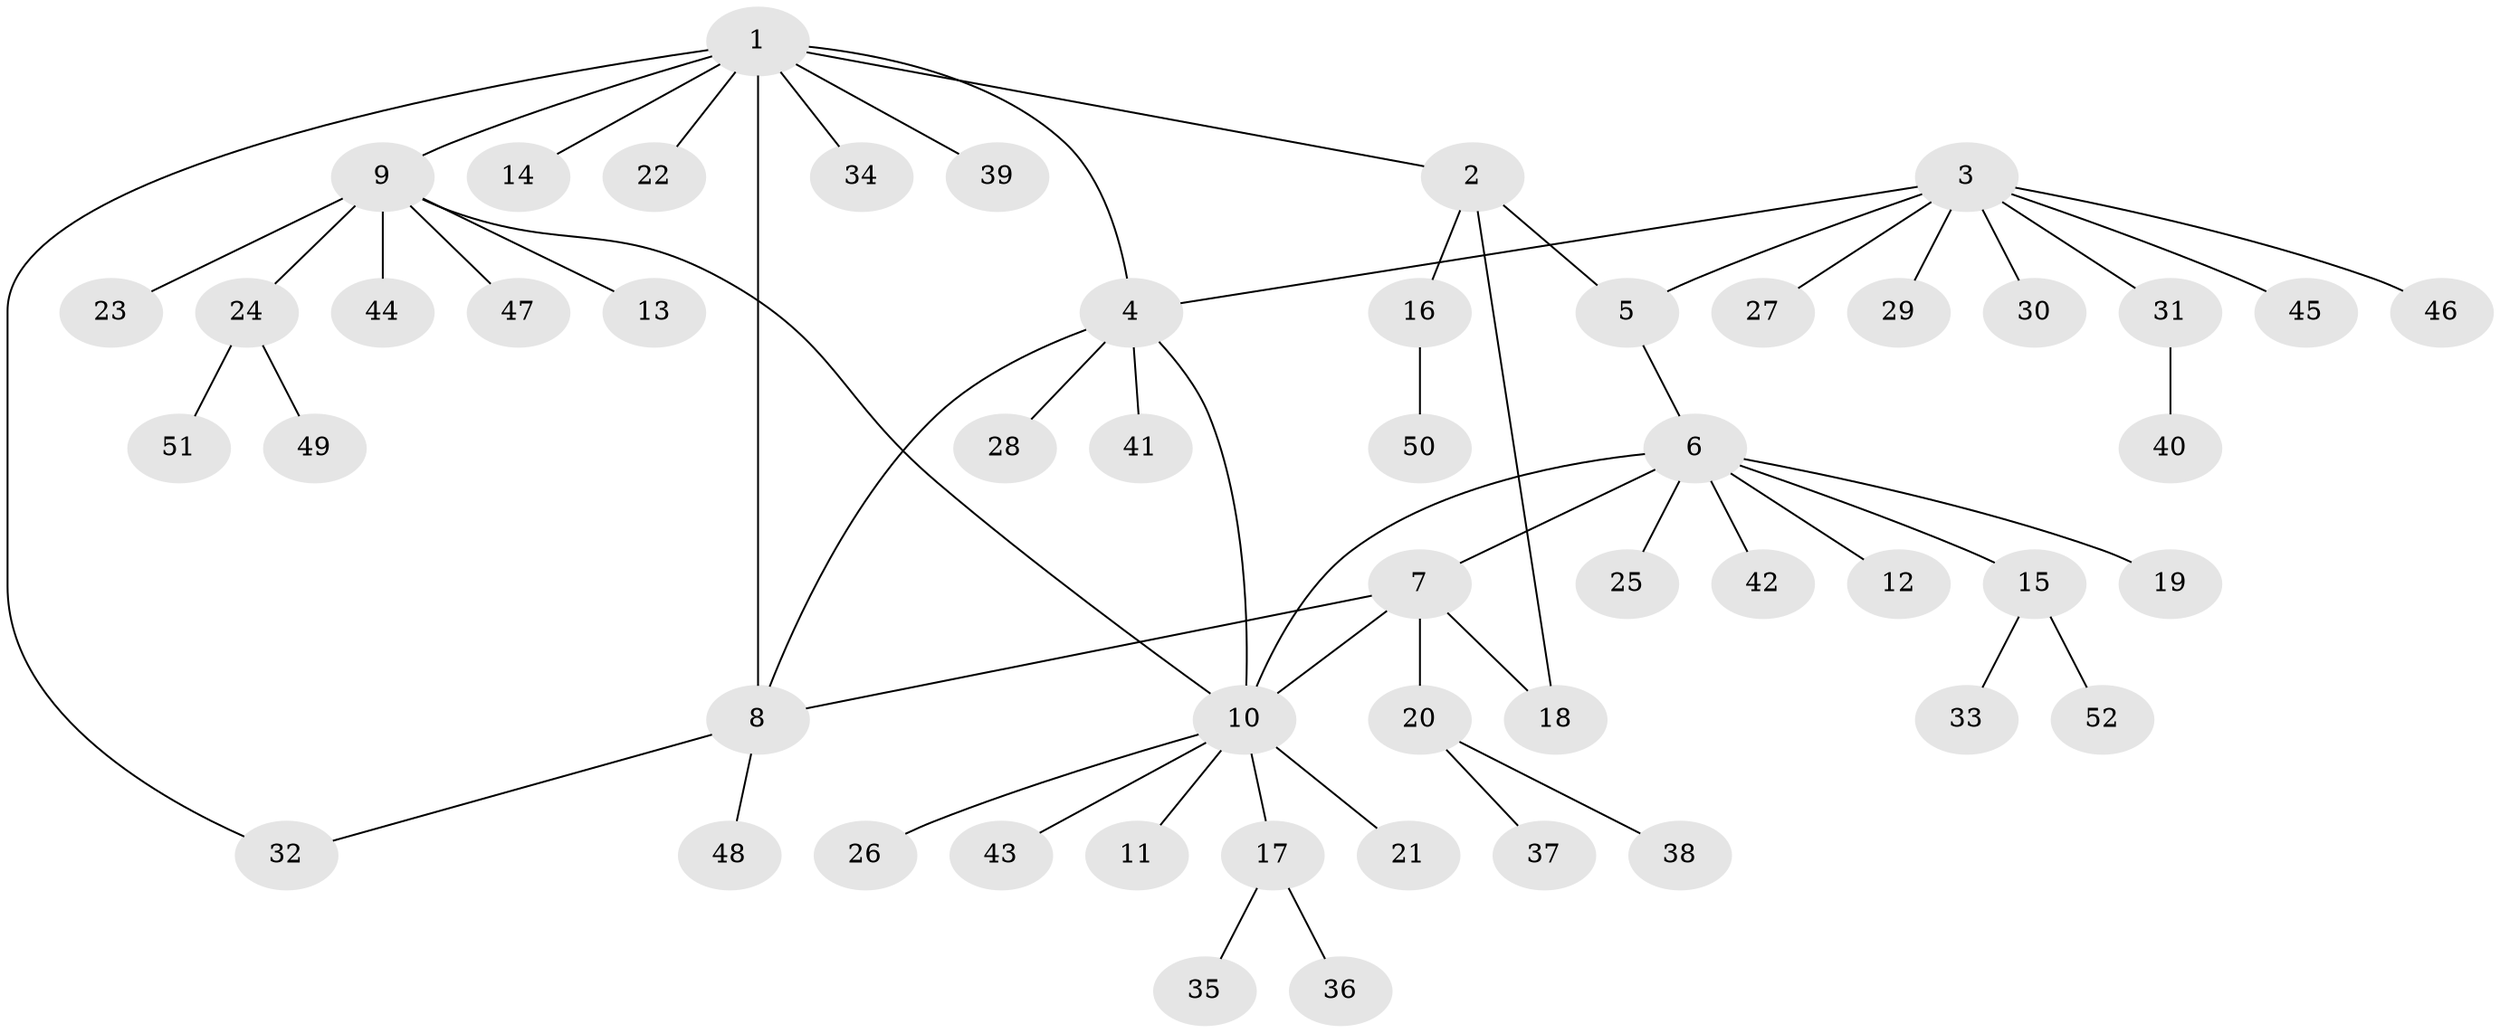 // Generated by graph-tools (version 1.1) at 2025/02/03/09/25 03:02:49]
// undirected, 52 vertices, 59 edges
graph export_dot {
graph [start="1"]
  node [color=gray90,style=filled];
  1;
  2;
  3;
  4;
  5;
  6;
  7;
  8;
  9;
  10;
  11;
  12;
  13;
  14;
  15;
  16;
  17;
  18;
  19;
  20;
  21;
  22;
  23;
  24;
  25;
  26;
  27;
  28;
  29;
  30;
  31;
  32;
  33;
  34;
  35;
  36;
  37;
  38;
  39;
  40;
  41;
  42;
  43;
  44;
  45;
  46;
  47;
  48;
  49;
  50;
  51;
  52;
  1 -- 2;
  1 -- 4;
  1 -- 8;
  1 -- 9;
  1 -- 14;
  1 -- 22;
  1 -- 32;
  1 -- 34;
  1 -- 39;
  2 -- 5;
  2 -- 16;
  2 -- 18;
  3 -- 4;
  3 -- 5;
  3 -- 27;
  3 -- 29;
  3 -- 30;
  3 -- 31;
  3 -- 45;
  3 -- 46;
  4 -- 8;
  4 -- 10;
  4 -- 28;
  4 -- 41;
  5 -- 6;
  6 -- 7;
  6 -- 10;
  6 -- 12;
  6 -- 15;
  6 -- 19;
  6 -- 25;
  6 -- 42;
  7 -- 8;
  7 -- 10;
  7 -- 18;
  7 -- 20;
  8 -- 32;
  8 -- 48;
  9 -- 10;
  9 -- 13;
  9 -- 23;
  9 -- 24;
  9 -- 44;
  9 -- 47;
  10 -- 11;
  10 -- 17;
  10 -- 21;
  10 -- 26;
  10 -- 43;
  15 -- 33;
  15 -- 52;
  16 -- 50;
  17 -- 35;
  17 -- 36;
  20 -- 37;
  20 -- 38;
  24 -- 49;
  24 -- 51;
  31 -- 40;
}
